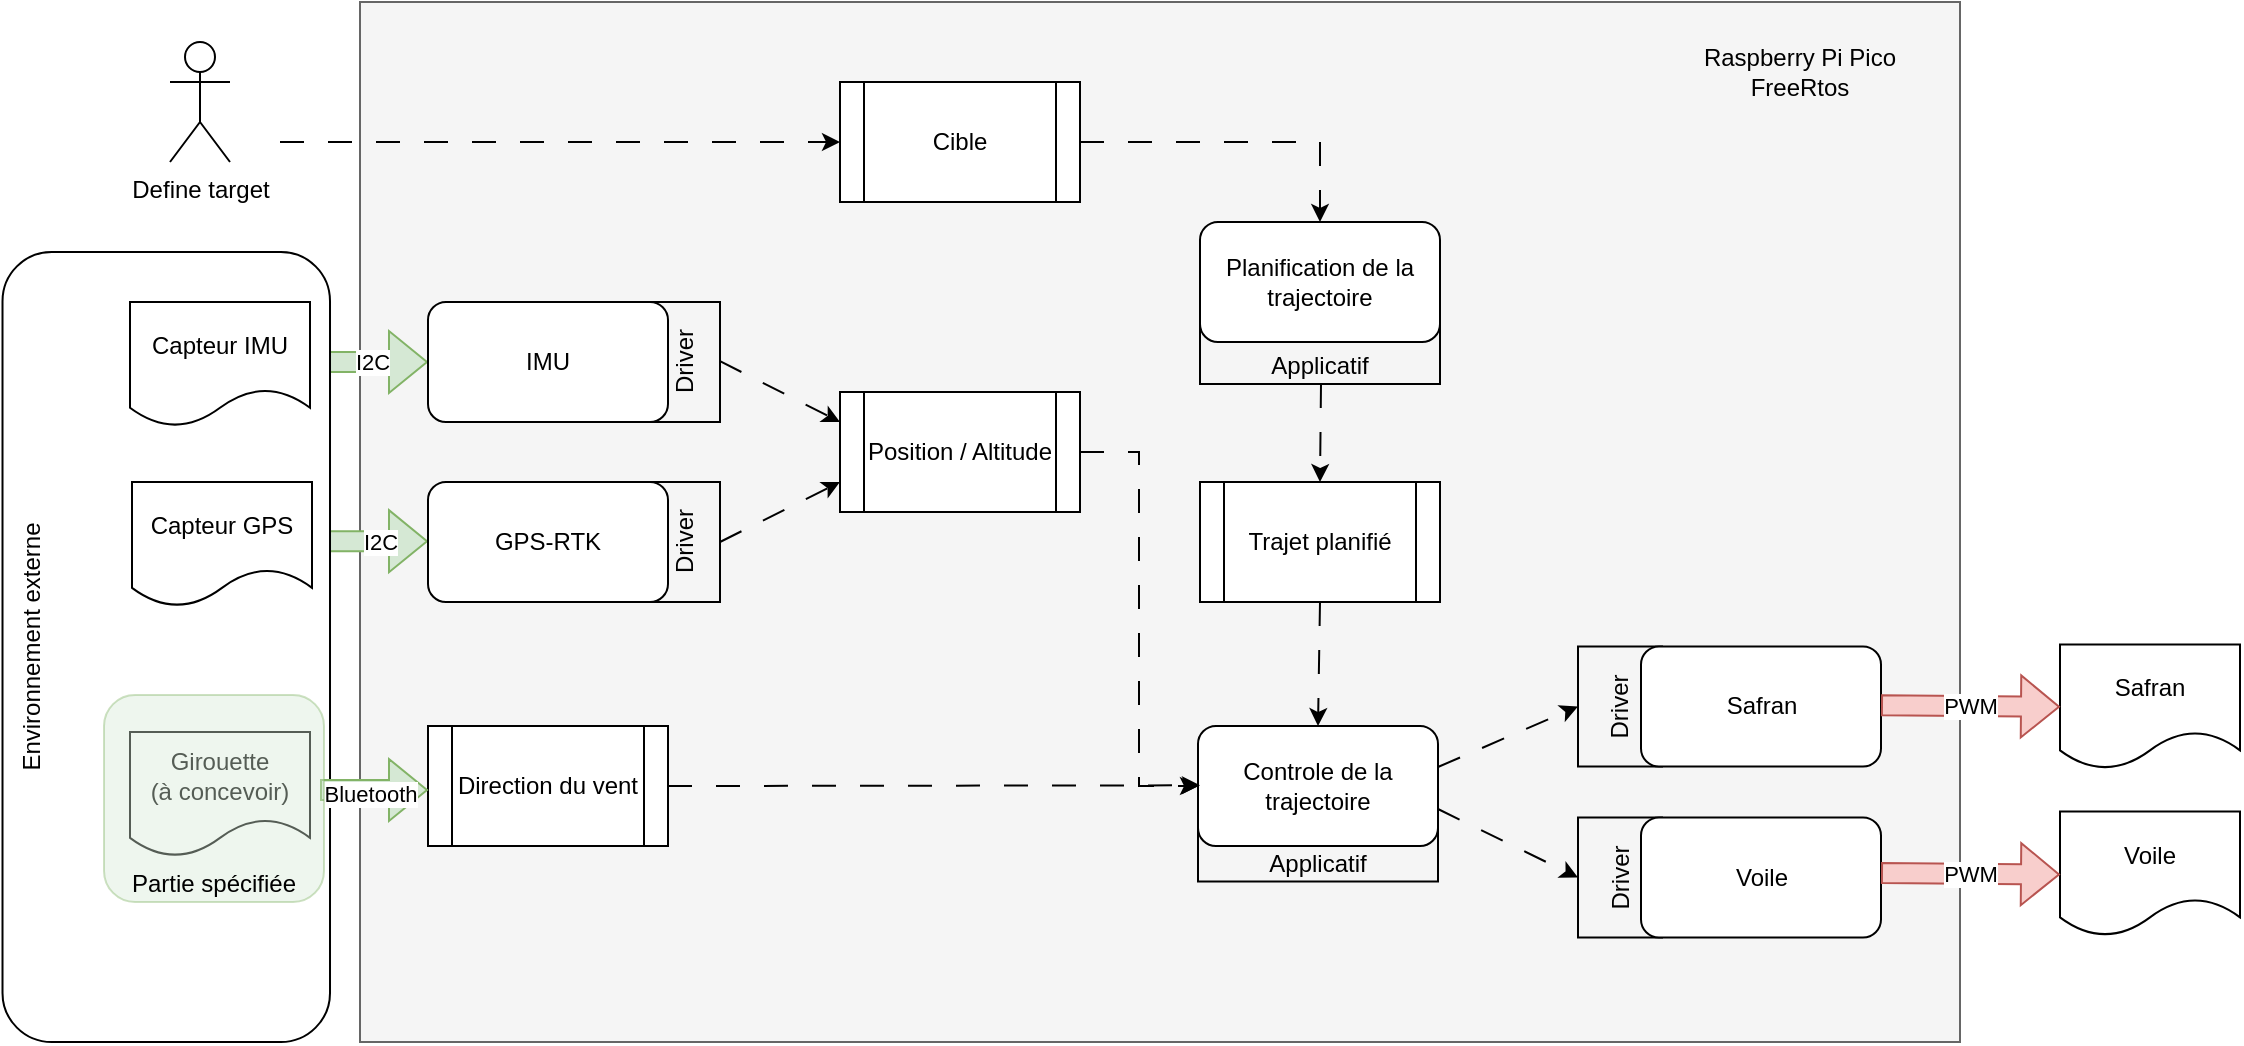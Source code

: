 <mxfile version="20.8.16" type="device"><diagram name="Page-1" id="ug_LxZ5YZjEHVlFFbNSm"><mxGraphModel dx="1219" dy="713" grid="1" gridSize="10" guides="1" tooltips="1" connect="1" arrows="1" fold="1" page="1" pageScale="1" pageWidth="827" pageHeight="1169" math="0" shadow="0"><root><mxCell id="0"/><mxCell id="1" parent="0"/><mxCell id="uH0n6Oz_SbK6r6eega_t-42" value="" style="rounded=0;whiteSpace=wrap;html=1;strokeColor=#666666;fillColor=#f5f5f5;fontColor=#333333;" parent="1" vertex="1"><mxGeometry x="320" y="190" width="800" height="520" as="geometry"/></mxCell><mxCell id="uH0n6Oz_SbK6r6eega_t-34" value="Driver" style="text;html=1;align=center;verticalAlign=middle;whiteSpace=wrap;rounded=0;rotation=-90;fillColor=none;strokeColor=default;" parent="1" vertex="1"><mxGeometry x="920" y="521.25" width="60" height="42" as="geometry"/></mxCell><mxCell id="uH0n6Oz_SbK6r6eega_t-35" value="Safran" style="rounded=1;whiteSpace=wrap;html=1;fillColor=#FFFFFF;" parent="1" vertex="1"><mxGeometry x="960.5" y="512.25" width="120" height="60" as="geometry"/></mxCell><mxCell id="ZyNzQRnu7okKLRO4eETg-24" value="Raspberry Pi Pico FreeRtos" style="text;html=1;strokeColor=none;fillColor=none;align=center;verticalAlign=middle;whiteSpace=wrap;rounded=0;" parent="1" vertex="1"><mxGeometry x="980" y="210" width="120" height="30" as="geometry"/></mxCell><mxCell id="uH0n6Oz_SbK6r6eega_t-87" style="edgeStyle=orthogonalEdgeStyle;rounded=0;orthogonalLoop=1;jettySize=auto;html=1;entryX=0;entryY=0.5;entryDx=0;entryDy=0;dashed=1;dashPattern=12 12;" parent="1" source="uH0n6Oz_SbK6r6eega_t-16" target="uH0n6Oz_SbK6r6eega_t-19" edge="1"><mxGeometry relative="1" as="geometry"/></mxCell><mxCell id="uH0n6Oz_SbK6r6eega_t-16" value="Position / Altitude" style="shape=process;whiteSpace=wrap;html=1;backgroundOutline=1;strokeColor=#000000;" parent="1" vertex="1"><mxGeometry x="560" y="385" width="120" height="60" as="geometry"/></mxCell><mxCell id="uH0n6Oz_SbK6r6eega_t-18" value="Direction du vent" style="shape=process;whiteSpace=wrap;html=1;backgroundOutline=1;strokeColor=#000000;" parent="1" vertex="1"><mxGeometry x="354" y="552" width="120" height="60" as="geometry"/></mxCell><mxCell id="uH0n6Oz_SbK6r6eega_t-21" value="Trajet planifié" style="shape=process;whiteSpace=wrap;html=1;backgroundOutline=1;strokeColor=#000000;" parent="1" vertex="1"><mxGeometry x="740" y="430" width="120" height="60" as="geometry"/></mxCell><mxCell id="uH0n6Oz_SbK6r6eega_t-24" value="Define target" style="shape=umlActor;html=1;verticalLabelPosition=bottom;verticalAlign=top;align=center;strokeColor=#000000;" parent="1" vertex="1"><mxGeometry x="225" y="210" width="30" height="60" as="geometry"/></mxCell><mxCell id="uH0n6Oz_SbK6r6eega_t-86" style="edgeStyle=orthogonalEdgeStyle;rounded=0;orthogonalLoop=1;jettySize=auto;html=1;entryX=0.5;entryY=0;entryDx=0;entryDy=0;dashed=1;dashPattern=12 12;" parent="1" source="uH0n6Oz_SbK6r6eega_t-26" target="uH0n6Oz_SbK6r6eega_t-20" edge="1"><mxGeometry relative="1" as="geometry"/></mxCell><mxCell id="uH0n6Oz_SbK6r6eega_t-26" value="Cible" style="shape=process;whiteSpace=wrap;html=1;backgroundOutline=1;strokeColor=#000000;" parent="1" vertex="1"><mxGeometry x="560" y="230" width="120" height="60" as="geometry"/></mxCell><mxCell id="uH0n6Oz_SbK6r6eega_t-36" value="Driver" style="text;html=1;align=center;verticalAlign=middle;whiteSpace=wrap;rounded=0;rotation=-90;fillColor=none;strokeColor=default;" parent="1" vertex="1"><mxGeometry x="920" y="606.75" width="60" height="42" as="geometry"/></mxCell><mxCell id="uH0n6Oz_SbK6r6eega_t-37" value="Voile" style="rounded=1;whiteSpace=wrap;html=1;fillColor=#FFFFFF;" parent="1" vertex="1"><mxGeometry x="960.5" y="597.75" width="120" height="60" as="geometry"/></mxCell><mxCell id="uH0n6Oz_SbK6r6eega_t-44" value="" style="endArrow=classic;html=1;rounded=0;dashed=1;dashPattern=12 12;entryX=0;entryY=0.5;entryDx=0;entryDy=0;" parent="1" target="uH0n6Oz_SbK6r6eega_t-26" edge="1"><mxGeometry width="50" height="50" relative="1" as="geometry"><mxPoint x="280" y="260" as="sourcePoint"/><mxPoint x="326" y="200" as="targetPoint"/></mxGeometry></mxCell><mxCell id="uH0n6Oz_SbK6r6eega_t-48" value="" style="shape=flexArrow;endArrow=classic;html=1;rounded=0;entryX=0;entryY=0.5;entryDx=0;entryDy=0;fillColor=#d5e8d4;strokeColor=#82b366;" parent="1" target="ZyNzQRnu7okKLRO4eETg-1" edge="1"><mxGeometry width="50" height="50" relative="1" as="geometry"><mxPoint x="300" y="370" as="sourcePoint"/><mxPoint x="350" y="330" as="targetPoint"/></mxGeometry></mxCell><mxCell id="uH0n6Oz_SbK6r6eega_t-59" value="I2C" style="edgeLabel;html=1;align=center;verticalAlign=middle;resizable=0;points=[];" parent="uH0n6Oz_SbK6r6eega_t-48" vertex="1" connectable="0"><mxGeometry x="0.401" y="-1" relative="1" as="geometry"><mxPoint x="-12" y="-1" as="offset"/></mxGeometry></mxCell><mxCell id="uH0n6Oz_SbK6r6eega_t-49" value="" style="shape=flexArrow;endArrow=classic;html=1;rounded=0;entryX=0;entryY=0.5;entryDx=0;entryDy=0;fillColor=#d5e8d4;strokeColor=#82b366;" parent="1" edge="1"><mxGeometry width="50" height="50" relative="1" as="geometry"><mxPoint x="300" y="459.58" as="sourcePoint"/><mxPoint x="354" y="459.58" as="targetPoint"/></mxGeometry></mxCell><mxCell id="uH0n6Oz_SbK6r6eega_t-60" value="I2C" style="edgeLabel;html=1;align=center;verticalAlign=middle;resizable=0;points=[];" parent="uH0n6Oz_SbK6r6eega_t-49" vertex="1" connectable="0"><mxGeometry x="0.549" relative="1" as="geometry"><mxPoint x="-12" as="offset"/></mxGeometry></mxCell><mxCell id="ZyNzQRnu7okKLRO4eETg-5" value="Environnement externe" style="rounded=1;whiteSpace=wrap;html=1;rotation=-90;align=center;verticalAlign=top;" parent="1" vertex="1"><mxGeometry x="25.63" y="430.63" width="395" height="163.75" as="geometry"/></mxCell><mxCell id="uH0n6Oz_SbK6r6eega_t-52" value="Safran" style="shape=document;whiteSpace=wrap;html=1;boundedLbl=1;strokeColor=default;fillColor=none;" parent="1" vertex="1"><mxGeometry x="1170" y="511.25" width="90" height="62.25" as="geometry"/></mxCell><mxCell id="uH0n6Oz_SbK6r6eega_t-53" value="Voile" style="shape=document;whiteSpace=wrap;html=1;boundedLbl=1;strokeColor=default;fillColor=none;" parent="1" vertex="1"><mxGeometry x="1170" y="594.75" width="90" height="62.25" as="geometry"/></mxCell><mxCell id="uH0n6Oz_SbK6r6eega_t-54" value="Capteur IMU" style="shape=document;whiteSpace=wrap;html=1;boundedLbl=1;strokeColor=default;fillColor=none;" parent="1" vertex="1"><mxGeometry x="205" y="340" width="90" height="62.25" as="geometry"/></mxCell><mxCell id="uH0n6Oz_SbK6r6eega_t-55" value="Capteur GPS" style="shape=document;whiteSpace=wrap;html=1;boundedLbl=1;strokeColor=default;fillColor=none;" parent="1" vertex="1"><mxGeometry x="206" y="430" width="90" height="62.25" as="geometry"/></mxCell><mxCell id="uH0n6Oz_SbK6r6eega_t-57" value="Girouette&lt;br&gt;(à concevoir)" style="shape=document;whiteSpace=wrap;html=1;boundedLbl=1;" parent="1" vertex="1"><mxGeometry x="205" y="555" width="90" height="62.25" as="geometry"/></mxCell><mxCell id="uH0n6Oz_SbK6r6eega_t-62" value="" style="shape=flexArrow;endArrow=classic;html=1;rounded=0;entryX=0;entryY=0.5;entryDx=0;entryDy=0;fillColor=#d5e8d4;strokeColor=#82b366;" parent="1" edge="1"><mxGeometry width="50" height="50" relative="1" as="geometry"><mxPoint x="300" y="584.0" as="sourcePoint"/><mxPoint x="354" y="584.0" as="targetPoint"/></mxGeometry></mxCell><mxCell id="uH0n6Oz_SbK6r6eega_t-63" value="Bluetooth" style="edgeLabel;html=1;align=center;verticalAlign=middle;resizable=0;points=[];" parent="uH0n6Oz_SbK6r6eega_t-62" vertex="1" connectable="0"><mxGeometry x="0.549" relative="1" as="geometry"><mxPoint x="-17" y="2" as="offset"/></mxGeometry></mxCell><mxCell id="uH0n6Oz_SbK6r6eega_t-65" value="" style="endArrow=classic;html=1;entryX=0;entryY=0.5;entryDx=0;entryDy=0;dashed=1;strokeColor=none;curved=1;" parent="1" target="uH0n6Oz_SbK6r6eega_t-16" edge="1"><mxGeometry width="50" height="50" relative="1" as="geometry"><mxPoint x="500" y="370" as="sourcePoint"/><mxPoint x="550" y="320" as="targetPoint"/></mxGeometry></mxCell><mxCell id="uH0n6Oz_SbK6r6eega_t-67" value="" style="endArrow=classic;html=1;rounded=0;dashed=1;dashPattern=12 12;entryX=0;entryY=0.25;entryDx=0;entryDy=0;" parent="1" target="uH0n6Oz_SbK6r6eega_t-16" edge="1"><mxGeometry width="50" height="50" relative="1" as="geometry"><mxPoint x="500" y="369.58" as="sourcePoint"/><mxPoint x="780" y="369.58" as="targetPoint"/></mxGeometry></mxCell><mxCell id="uH0n6Oz_SbK6r6eega_t-68" value="" style="endArrow=classic;html=1;rounded=0;dashed=1;dashPattern=12 12;entryX=0;entryY=0.75;entryDx=0;entryDy=0;" parent="1" target="uH0n6Oz_SbK6r6eega_t-16" edge="1"><mxGeometry width="50" height="50" relative="1" as="geometry"><mxPoint x="500" y="460.0" as="sourcePoint"/><mxPoint x="560" y="505.42" as="targetPoint"/></mxGeometry></mxCell><mxCell id="uH0n6Oz_SbK6r6eega_t-70" value="PWM" style="shape=flexArrow;endArrow=classic;html=1;rounded=0;entryX=0;entryY=0.5;entryDx=0;entryDy=0;fillColor=#f8cecc;strokeColor=#b85450;" parent="1" target="uH0n6Oz_SbK6r6eega_t-52" edge="1"><mxGeometry width="50" height="50" relative="1" as="geometry"><mxPoint x="1080.5" y="541.66" as="sourcePoint"/><mxPoint x="1134.5" y="541.66" as="targetPoint"/></mxGeometry></mxCell><mxCell id="uH0n6Oz_SbK6r6eega_t-72" value="PWM" style="shape=flexArrow;endArrow=classic;html=1;rounded=0;entryX=0;entryY=0.5;entryDx=0;entryDy=0;fillColor=#f8cecc;strokeColor=#b85450;" parent="1" edge="1"><mxGeometry width="50" height="50" relative="1" as="geometry"><mxPoint x="1080.5" y="625.52" as="sourcePoint"/><mxPoint x="1170" y="626.235" as="targetPoint"/></mxGeometry></mxCell><mxCell id="uH0n6Oz_SbK6r6eega_t-74" value="" style="group" parent="1" vertex="1" connectable="0"><mxGeometry x="740" y="300" width="120" height="81" as="geometry"/></mxCell><mxCell id="uH0n6Oz_SbK6r6eega_t-73" value="Applicatif" style="text;html=1;align=center;verticalAlign=bottom;whiteSpace=wrap;rounded=0;rotation=0;fillColor=none;strokeColor=default;" parent="uH0n6Oz_SbK6r6eega_t-74" vertex="1"><mxGeometry y="46" width="120" height="35" as="geometry"/></mxCell><mxCell id="uH0n6Oz_SbK6r6eega_t-20" value="Planification de la trajectoire" style="rounded=1;whiteSpace=wrap;html=1;" parent="uH0n6Oz_SbK6r6eega_t-74" vertex="1"><mxGeometry width="120" height="60" as="geometry"/></mxCell><mxCell id="uH0n6Oz_SbK6r6eega_t-75" value="" style="group" parent="1" vertex="1" connectable="0"><mxGeometry x="354" y="340" width="146" height="60" as="geometry"/></mxCell><mxCell id="uH0n6Oz_SbK6r6eega_t-31" value="Driver" style="text;html=1;align=center;verticalAlign=middle;whiteSpace=wrap;rounded=0;rotation=-90;fillColor=none;strokeColor=default;" parent="uH0n6Oz_SbK6r6eega_t-75" vertex="1"><mxGeometry x="98.5" y="12.5" width="60" height="35" as="geometry"/></mxCell><mxCell id="ZyNzQRnu7okKLRO4eETg-1" value="IMU" style="rounded=1;whiteSpace=wrap;html=1;fillColor=#FFFFFF;" parent="uH0n6Oz_SbK6r6eega_t-75" vertex="1"><mxGeometry width="120" height="60" as="geometry"/></mxCell><mxCell id="uH0n6Oz_SbK6r6eega_t-76" value="" style="group" parent="1" vertex="1" connectable="0"><mxGeometry x="354" y="430" width="146" height="60" as="geometry"/></mxCell><mxCell id="uH0n6Oz_SbK6r6eega_t-32" value="Driver" style="text;html=1;align=center;verticalAlign=middle;whiteSpace=wrap;rounded=0;rotation=-90;fillColor=none;strokeColor=default;" parent="uH0n6Oz_SbK6r6eega_t-76" vertex="1"><mxGeometry x="98.5" y="12.5" width="60" height="35" as="geometry"/></mxCell><mxCell id="ZyNzQRnu7okKLRO4eETg-4" value="GPS-RTK" style="rounded=1;whiteSpace=wrap;html=1;" parent="uH0n6Oz_SbK6r6eega_t-76" vertex="1"><mxGeometry width="120" height="60" as="geometry"/></mxCell><mxCell id="uH0n6Oz_SbK6r6eega_t-79" value="" style="group" parent="1" vertex="1" connectable="0"><mxGeometry x="739" y="552" width="120" height="77.75" as="geometry"/></mxCell><mxCell id="uH0n6Oz_SbK6r6eega_t-78" value="Applicatif" style="text;html=1;align=center;verticalAlign=bottom;whiteSpace=wrap;rounded=0;rotation=0;fillColor=none;strokeColor=default;" parent="uH0n6Oz_SbK6r6eega_t-79" vertex="1"><mxGeometry y="42.75" width="120" height="35" as="geometry"/></mxCell><mxCell id="uH0n6Oz_SbK6r6eega_t-19" value="Controle de la trajectoire" style="rounded=1;whiteSpace=wrap;html=1;" parent="uH0n6Oz_SbK6r6eega_t-79" vertex="1"><mxGeometry width="120" height="60" as="geometry"/></mxCell><mxCell id="uH0n6Oz_SbK6r6eega_t-81" value="" style="endArrow=classic;html=1;rounded=0;dashed=1;dashPattern=12 12;entryX=0;entryY=0.5;entryDx=0;entryDy=0;exitX=1;exitY=0.5;exitDx=0;exitDy=0;" parent="1" edge="1" source="uH0n6Oz_SbK6r6eega_t-18"><mxGeometry width="50" height="50" relative="1" as="geometry"><mxPoint x="680.0" y="581.91" as="sourcePoint"/><mxPoint x="740" y="581.66" as="targetPoint"/></mxGeometry></mxCell><mxCell id="uH0n6Oz_SbK6r6eega_t-82" value="" style="endArrow=classic;html=1;rounded=0;dashed=1;dashPattern=12 12;entryX=0.5;entryY=0;entryDx=0;entryDy=0;exitX=0.5;exitY=1;exitDx=0;exitDy=0;" parent="1" source="uH0n6Oz_SbK6r6eega_t-21" target="uH0n6Oz_SbK6r6eega_t-19" edge="1"><mxGeometry width="50" height="50" relative="1" as="geometry"><mxPoint x="790.0" y="512.5" as="sourcePoint"/><mxPoint x="850.0" y="512.25" as="targetPoint"/></mxGeometry></mxCell><mxCell id="uH0n6Oz_SbK6r6eega_t-83" value="" style="endArrow=classic;html=1;rounded=0;dashed=1;dashPattern=12 12;entryX=0.5;entryY=0;entryDx=0;entryDy=0;" parent="1" target="uH0n6Oz_SbK6r6eega_t-34" edge="1"><mxGeometry width="50" height="50" relative="1" as="geometry"><mxPoint x="859.0" y="572.5" as="sourcePoint"/><mxPoint x="919" y="572.25" as="targetPoint"/></mxGeometry></mxCell><mxCell id="uH0n6Oz_SbK6r6eega_t-84" value="" style="endArrow=classic;html=1;rounded=0;dashed=1;dashPattern=12 12;entryX=0.5;entryY=0;entryDx=0;entryDy=0;" parent="1" target="uH0n6Oz_SbK6r6eega_t-36" edge="1"><mxGeometry width="50" height="50" relative="1" as="geometry"><mxPoint x="859.0" y="593.5" as="sourcePoint"/><mxPoint x="929" y="563.25" as="targetPoint"/></mxGeometry></mxCell><mxCell id="uH0n6Oz_SbK6r6eega_t-85" value="" style="endArrow=classic;html=1;rounded=0;dashed=1;dashPattern=12 12;exitX=0.5;exitY=1;exitDx=0;exitDy=0;" parent="1" edge="1"><mxGeometry width="50" height="50" relative="1" as="geometry"><mxPoint x="800.5" y="381" as="sourcePoint"/><mxPoint x="800" y="430" as="targetPoint"/></mxGeometry></mxCell><mxCell id="uH0n6Oz_SbK6r6eega_t-88" value="Partie spécifiée" style="rounded=1;whiteSpace=wrap;html=1;strokeColor=#82b366;fillColor=#d5e8d4;opacity=40;verticalAlign=bottom;" parent="1" vertex="1"><mxGeometry x="192" y="536.5" width="110" height="103.5" as="geometry"/></mxCell></root></mxGraphModel></diagram></mxfile>